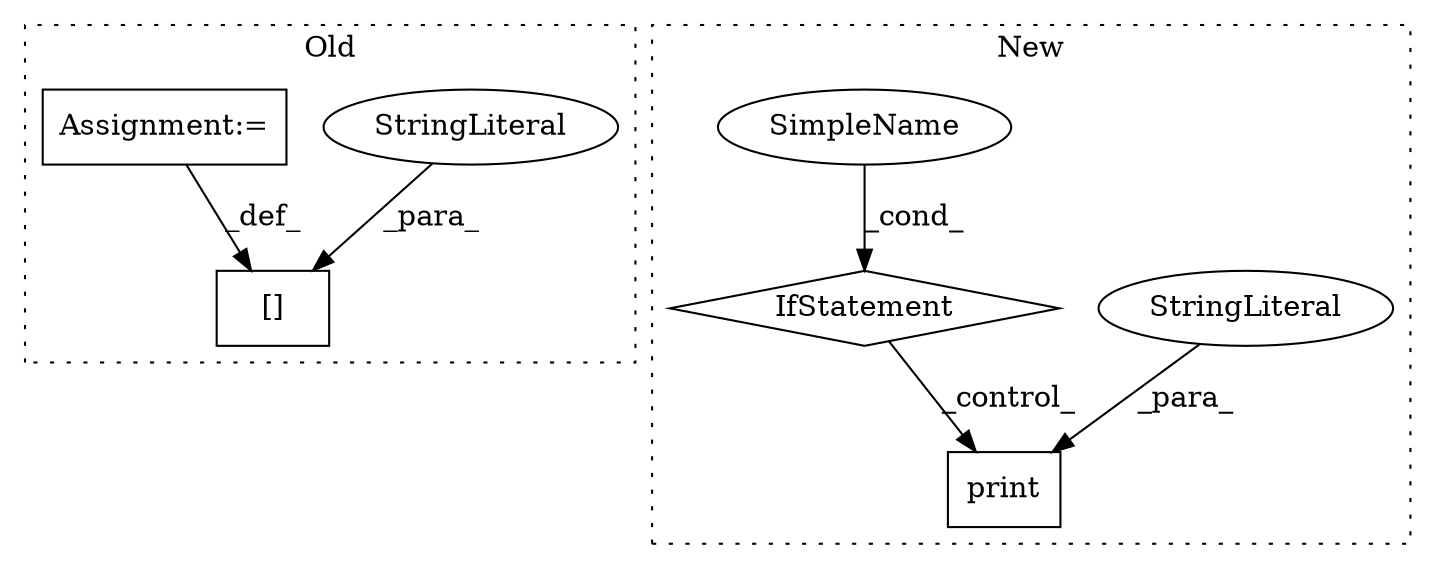 digraph G {
subgraph cluster0 {
1 [label="[]" a="2" s="3561,3582" l="7,1" shape="box"];
4 [label="StringLiteral" a="45" s="3568" l="14" shape="ellipse"];
7 [label="Assignment:=" a="7" s="3583" l="1" shape="box"];
label = "Old";
style="dotted";
}
subgraph cluster1 {
2 [label="print" a="32" s="5117,5142" l="6,1" shape="box"];
3 [label="StringLiteral" a="45" s="5123" l="19" shape="ellipse"];
5 [label="IfStatement" a="25" s="5061,5103" l="4,2" shape="diamond"];
6 [label="SimpleName" a="42" s="" l="" shape="ellipse"];
label = "New";
style="dotted";
}
3 -> 2 [label="_para_"];
4 -> 1 [label="_para_"];
5 -> 2 [label="_control_"];
6 -> 5 [label="_cond_"];
7 -> 1 [label="_def_"];
}